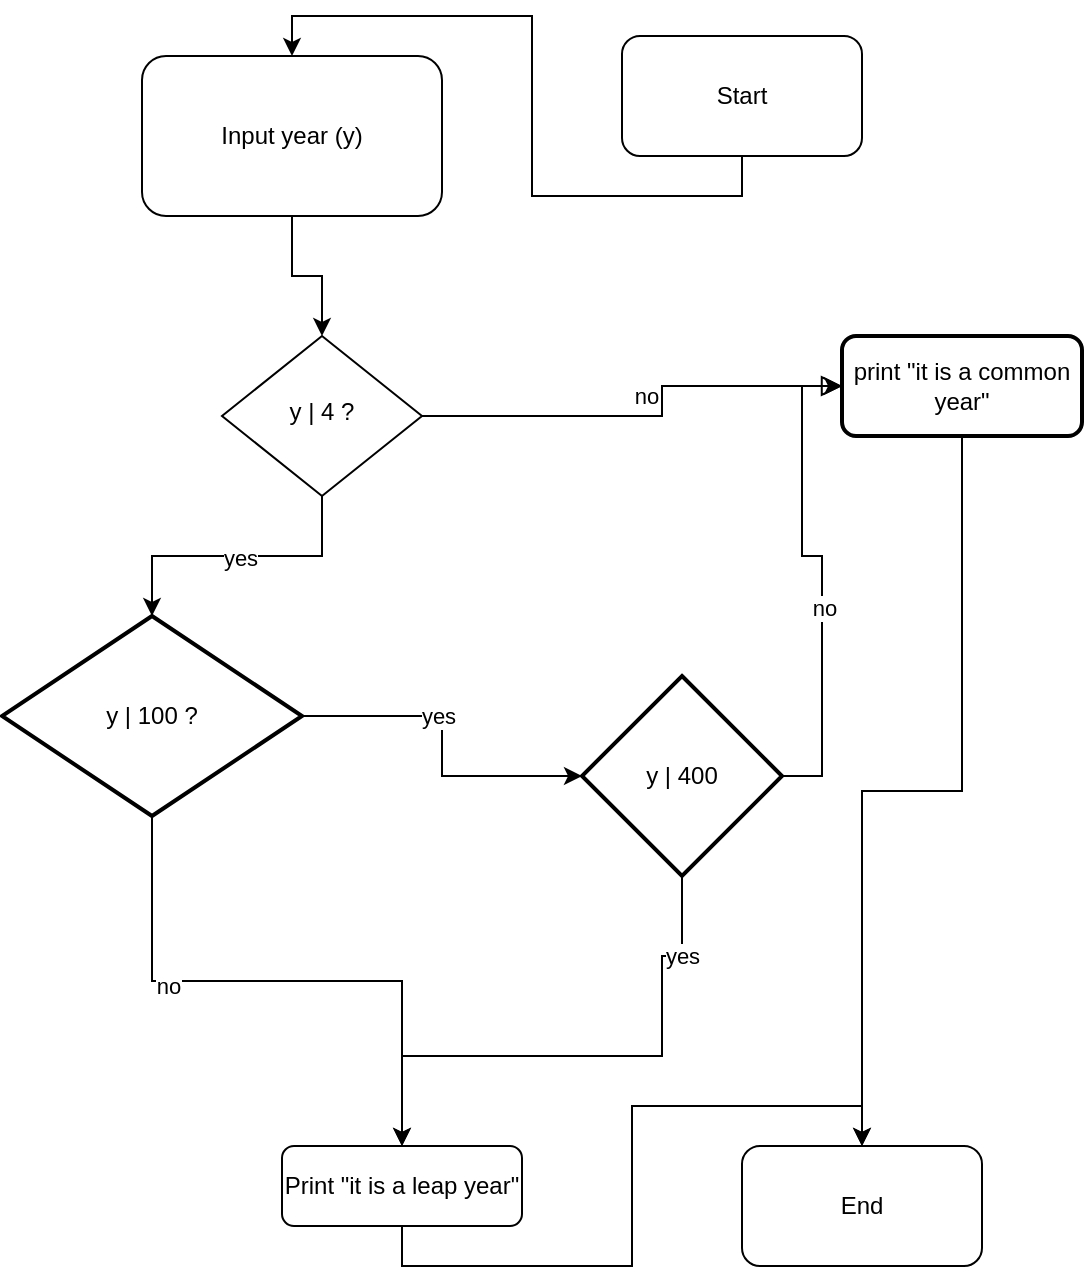 <mxfile version="22.0.8" type="github">
  <diagram id="C5RBs43oDa-KdzZeNtuy" name="Page-1">
    <mxGraphModel dx="796" dy="477" grid="1" gridSize="10" guides="1" tooltips="1" connect="1" arrows="1" fold="1" page="1" pageScale="1" pageWidth="827" pageHeight="1169" math="0" shadow="0">
      <root>
        <mxCell id="WIyWlLk6GJQsqaUBKTNV-0" />
        <mxCell id="WIyWlLk6GJQsqaUBKTNV-1" parent="WIyWlLk6GJQsqaUBKTNV-0" />
        <mxCell id="K94QrG47wtowj-4olxOj-56" style="edgeStyle=orthogonalEdgeStyle;rounded=0;orthogonalLoop=1;jettySize=auto;html=1;entryX=0.5;entryY=0;entryDx=0;entryDy=0;" edge="1" parent="WIyWlLk6GJQsqaUBKTNV-1" source="K94QrG47wtowj-4olxOj-14" target="K94QrG47wtowj-4olxOj-17">
          <mxGeometry relative="1" as="geometry" />
        </mxCell>
        <mxCell id="K94QrG47wtowj-4olxOj-14" value="Input year (y)" style="rounded=1;whiteSpace=wrap;html=1;fontSize=12;glass=0;strokeWidth=1;shadow=0;" vertex="1" parent="WIyWlLk6GJQsqaUBKTNV-1">
          <mxGeometry x="150" y="40" width="150" height="80" as="geometry" />
        </mxCell>
        <mxCell id="K94QrG47wtowj-4olxOj-16" value="no" style="edgeStyle=orthogonalEdgeStyle;rounded=0;html=1;jettySize=auto;orthogonalLoop=1;fontSize=11;endArrow=block;endFill=0;endSize=8;strokeWidth=1;shadow=0;labelBackgroundColor=none;entryX=0;entryY=0.5;entryDx=0;entryDy=0;" edge="1" parent="WIyWlLk6GJQsqaUBKTNV-1" source="K94QrG47wtowj-4olxOj-17" target="K94QrG47wtowj-4olxOj-36">
          <mxGeometry x="-0.007" y="10" relative="1" as="geometry">
            <mxPoint as="offset" />
            <mxPoint x="410" y="220" as="targetPoint" />
            <Array as="points">
              <mxPoint x="410" y="220" />
              <mxPoint x="410" y="205" />
            </Array>
          </mxGeometry>
        </mxCell>
        <mxCell id="K94QrG47wtowj-4olxOj-45" value="" style="edgeStyle=orthogonalEdgeStyle;rounded=0;orthogonalLoop=1;jettySize=auto;html=1;" edge="1" parent="WIyWlLk6GJQsqaUBKTNV-1" source="K94QrG47wtowj-4olxOj-17" target="K94QrG47wtowj-4olxOj-43">
          <mxGeometry relative="1" as="geometry" />
        </mxCell>
        <mxCell id="K94QrG47wtowj-4olxOj-48" value="yes" style="edgeLabel;html=1;align=center;verticalAlign=middle;resizable=0;points=[];" vertex="1" connectable="0" parent="K94QrG47wtowj-4olxOj-45">
          <mxGeometry x="-0.016" y="1" relative="1" as="geometry">
            <mxPoint as="offset" />
          </mxGeometry>
        </mxCell>
        <mxCell id="K94QrG47wtowj-4olxOj-17" value="y | 4 ?" style="rhombus;whiteSpace=wrap;html=1;shadow=0;fontFamily=Helvetica;fontSize=12;align=center;strokeWidth=1;spacing=6;spacingTop=-4;" vertex="1" parent="WIyWlLk6GJQsqaUBKTNV-1">
          <mxGeometry x="190" y="180" width="100" height="80" as="geometry" />
        </mxCell>
        <mxCell id="K94QrG47wtowj-4olxOj-28" style="edgeStyle=orthogonalEdgeStyle;rounded=0;orthogonalLoop=1;jettySize=auto;html=1;exitX=0.5;exitY=1;exitDx=0;exitDy=0;entryX=0.5;entryY=0;entryDx=0;entryDy=0;" edge="1" parent="WIyWlLk6GJQsqaUBKTNV-1" source="K94QrG47wtowj-4olxOj-22" target="K94QrG47wtowj-4olxOj-27">
          <mxGeometry relative="1" as="geometry" />
        </mxCell>
        <mxCell id="K94QrG47wtowj-4olxOj-22" value="Print &quot;it is a leap year&quot;" style="rounded=1;whiteSpace=wrap;html=1;fontSize=12;glass=0;strokeWidth=1;shadow=0;" vertex="1" parent="WIyWlLk6GJQsqaUBKTNV-1">
          <mxGeometry x="220" y="585" width="120" height="40" as="geometry" />
        </mxCell>
        <mxCell id="K94QrG47wtowj-4olxOj-25" style="edgeStyle=orthogonalEdgeStyle;rounded=0;orthogonalLoop=1;jettySize=auto;html=1;exitX=0.5;exitY=1;exitDx=0;exitDy=0;entryX=0.5;entryY=0;entryDx=0;entryDy=0;" edge="1" parent="WIyWlLk6GJQsqaUBKTNV-1" source="K94QrG47wtowj-4olxOj-24" target="K94QrG47wtowj-4olxOj-14">
          <mxGeometry relative="1" as="geometry" />
        </mxCell>
        <mxCell id="K94QrG47wtowj-4olxOj-24" value="Start" style="rounded=1;whiteSpace=wrap;html=1;" vertex="1" parent="WIyWlLk6GJQsqaUBKTNV-1">
          <mxGeometry x="390" y="30" width="120" height="60" as="geometry" />
        </mxCell>
        <mxCell id="K94QrG47wtowj-4olxOj-27" value="End" style="rounded=1;whiteSpace=wrap;html=1;" vertex="1" parent="WIyWlLk6GJQsqaUBKTNV-1">
          <mxGeometry x="450" y="585" width="120" height="60" as="geometry" />
        </mxCell>
        <mxCell id="K94QrG47wtowj-4olxOj-37" style="edgeStyle=orthogonalEdgeStyle;rounded=0;orthogonalLoop=1;jettySize=auto;html=1;entryX=0.5;entryY=0;entryDx=0;entryDy=0;" edge="1" parent="WIyWlLk6GJQsqaUBKTNV-1" source="K94QrG47wtowj-4olxOj-36" target="K94QrG47wtowj-4olxOj-27">
          <mxGeometry relative="1" as="geometry" />
        </mxCell>
        <mxCell id="K94QrG47wtowj-4olxOj-36" value="print &quot;it is a common year&quot;" style="rounded=1;whiteSpace=wrap;html=1;absoluteArcSize=1;arcSize=14;strokeWidth=2;" vertex="1" parent="WIyWlLk6GJQsqaUBKTNV-1">
          <mxGeometry x="500" y="180" width="120" height="50" as="geometry" />
        </mxCell>
        <mxCell id="K94QrG47wtowj-4olxOj-46" value="" style="edgeStyle=orthogonalEdgeStyle;rounded=0;orthogonalLoop=1;jettySize=auto;html=1;" edge="1" parent="WIyWlLk6GJQsqaUBKTNV-1" source="K94QrG47wtowj-4olxOj-43" target="K94QrG47wtowj-4olxOj-22">
          <mxGeometry relative="1" as="geometry" />
        </mxCell>
        <mxCell id="K94QrG47wtowj-4olxOj-47" value="no" style="edgeLabel;html=1;align=center;verticalAlign=middle;resizable=0;points=[];" vertex="1" connectable="0" parent="K94QrG47wtowj-4olxOj-46">
          <mxGeometry x="-0.381" y="-2" relative="1" as="geometry">
            <mxPoint as="offset" />
          </mxGeometry>
        </mxCell>
        <mxCell id="K94QrG47wtowj-4olxOj-50" value="" style="edgeStyle=orthogonalEdgeStyle;rounded=0;orthogonalLoop=1;jettySize=auto;html=1;" edge="1" parent="WIyWlLk6GJQsqaUBKTNV-1" source="K94QrG47wtowj-4olxOj-43" target="K94QrG47wtowj-4olxOj-49">
          <mxGeometry relative="1" as="geometry" />
        </mxCell>
        <mxCell id="K94QrG47wtowj-4olxOj-55" value="yes" style="edgeLabel;html=1;align=center;verticalAlign=middle;resizable=0;points=[];" vertex="1" connectable="0" parent="K94QrG47wtowj-4olxOj-50">
          <mxGeometry x="-0.203" relative="1" as="geometry">
            <mxPoint as="offset" />
          </mxGeometry>
        </mxCell>
        <mxCell id="K94QrG47wtowj-4olxOj-43" value="y | 100 ?" style="strokeWidth=2;html=1;shape=mxgraph.flowchart.decision;whiteSpace=wrap;" vertex="1" parent="WIyWlLk6GJQsqaUBKTNV-1">
          <mxGeometry x="80" y="320" width="150" height="100" as="geometry" />
        </mxCell>
        <mxCell id="K94QrG47wtowj-4olxOj-51" style="edgeStyle=orthogonalEdgeStyle;rounded=0;orthogonalLoop=1;jettySize=auto;html=1;entryX=0;entryY=0.5;entryDx=0;entryDy=0;" edge="1" parent="WIyWlLk6GJQsqaUBKTNV-1" source="K94QrG47wtowj-4olxOj-49" target="K94QrG47wtowj-4olxOj-36">
          <mxGeometry relative="1" as="geometry" />
        </mxCell>
        <mxCell id="K94QrG47wtowj-4olxOj-52" value="no" style="edgeLabel;html=1;align=center;verticalAlign=middle;resizable=0;points=[];" vertex="1" connectable="0" parent="K94QrG47wtowj-4olxOj-51">
          <mxGeometry x="-0.151" y="-1" relative="1" as="geometry">
            <mxPoint as="offset" />
          </mxGeometry>
        </mxCell>
        <mxCell id="K94QrG47wtowj-4olxOj-53" style="edgeStyle=orthogonalEdgeStyle;rounded=0;orthogonalLoop=1;jettySize=auto;html=1;exitX=0.5;exitY=1;exitDx=0;exitDy=0;exitPerimeter=0;entryX=0.5;entryY=0;entryDx=0;entryDy=0;" edge="1" parent="WIyWlLk6GJQsqaUBKTNV-1" source="K94QrG47wtowj-4olxOj-49" target="K94QrG47wtowj-4olxOj-22">
          <mxGeometry relative="1" as="geometry">
            <mxPoint x="330" y="560" as="targetPoint" />
            <mxPoint x="410" y="490" as="sourcePoint" />
            <Array as="points">
              <mxPoint x="420" y="490" />
              <mxPoint x="410" y="490" />
              <mxPoint x="410" y="540" />
              <mxPoint x="280" y="540" />
            </Array>
          </mxGeometry>
        </mxCell>
        <mxCell id="K94QrG47wtowj-4olxOj-54" value="yes&lt;br&gt;" style="edgeLabel;html=1;align=center;verticalAlign=middle;resizable=0;points=[];" vertex="1" connectable="0" parent="K94QrG47wtowj-4olxOj-53">
          <mxGeometry x="-0.71" relative="1" as="geometry">
            <mxPoint as="offset" />
          </mxGeometry>
        </mxCell>
        <mxCell id="K94QrG47wtowj-4olxOj-49" value="y | 400" style="strokeWidth=2;html=1;shape=mxgraph.flowchart.decision;whiteSpace=wrap;" vertex="1" parent="WIyWlLk6GJQsqaUBKTNV-1">
          <mxGeometry x="370" y="350" width="100" height="100" as="geometry" />
        </mxCell>
      </root>
    </mxGraphModel>
  </diagram>
</mxfile>
